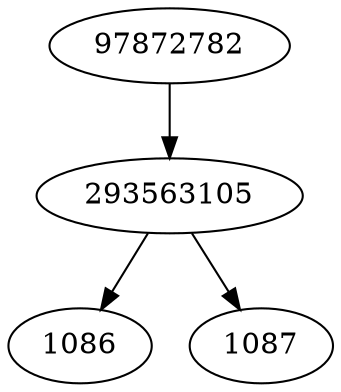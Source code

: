 strict digraph  {
293563105;
97872782;
1086;
1087;
293563105 -> 1086;
293563105 -> 1087;
97872782 -> 293563105;
}
